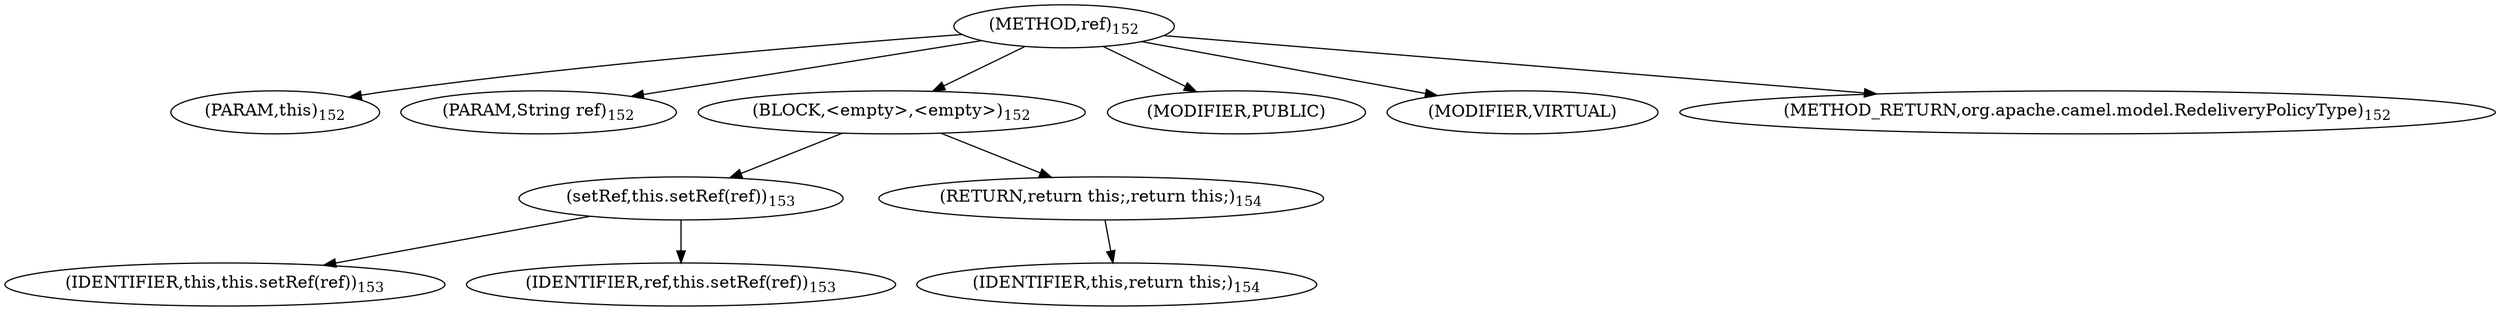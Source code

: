 digraph "ref" {  
"381" [label = <(METHOD,ref)<SUB>152</SUB>> ]
"34" [label = <(PARAM,this)<SUB>152</SUB>> ]
"382" [label = <(PARAM,String ref)<SUB>152</SUB>> ]
"383" [label = <(BLOCK,&lt;empty&gt;,&lt;empty&gt;)<SUB>152</SUB>> ]
"384" [label = <(setRef,this.setRef(ref))<SUB>153</SUB>> ]
"33" [label = <(IDENTIFIER,this,this.setRef(ref))<SUB>153</SUB>> ]
"385" [label = <(IDENTIFIER,ref,this.setRef(ref))<SUB>153</SUB>> ]
"386" [label = <(RETURN,return this;,return this;)<SUB>154</SUB>> ]
"35" [label = <(IDENTIFIER,this,return this;)<SUB>154</SUB>> ]
"387" [label = <(MODIFIER,PUBLIC)> ]
"388" [label = <(MODIFIER,VIRTUAL)> ]
"389" [label = <(METHOD_RETURN,org.apache.camel.model.RedeliveryPolicyType)<SUB>152</SUB>> ]
  "381" -> "34" 
  "381" -> "382" 
  "381" -> "383" 
  "381" -> "387" 
  "381" -> "388" 
  "381" -> "389" 
  "383" -> "384" 
  "383" -> "386" 
  "384" -> "33" 
  "384" -> "385" 
  "386" -> "35" 
}

